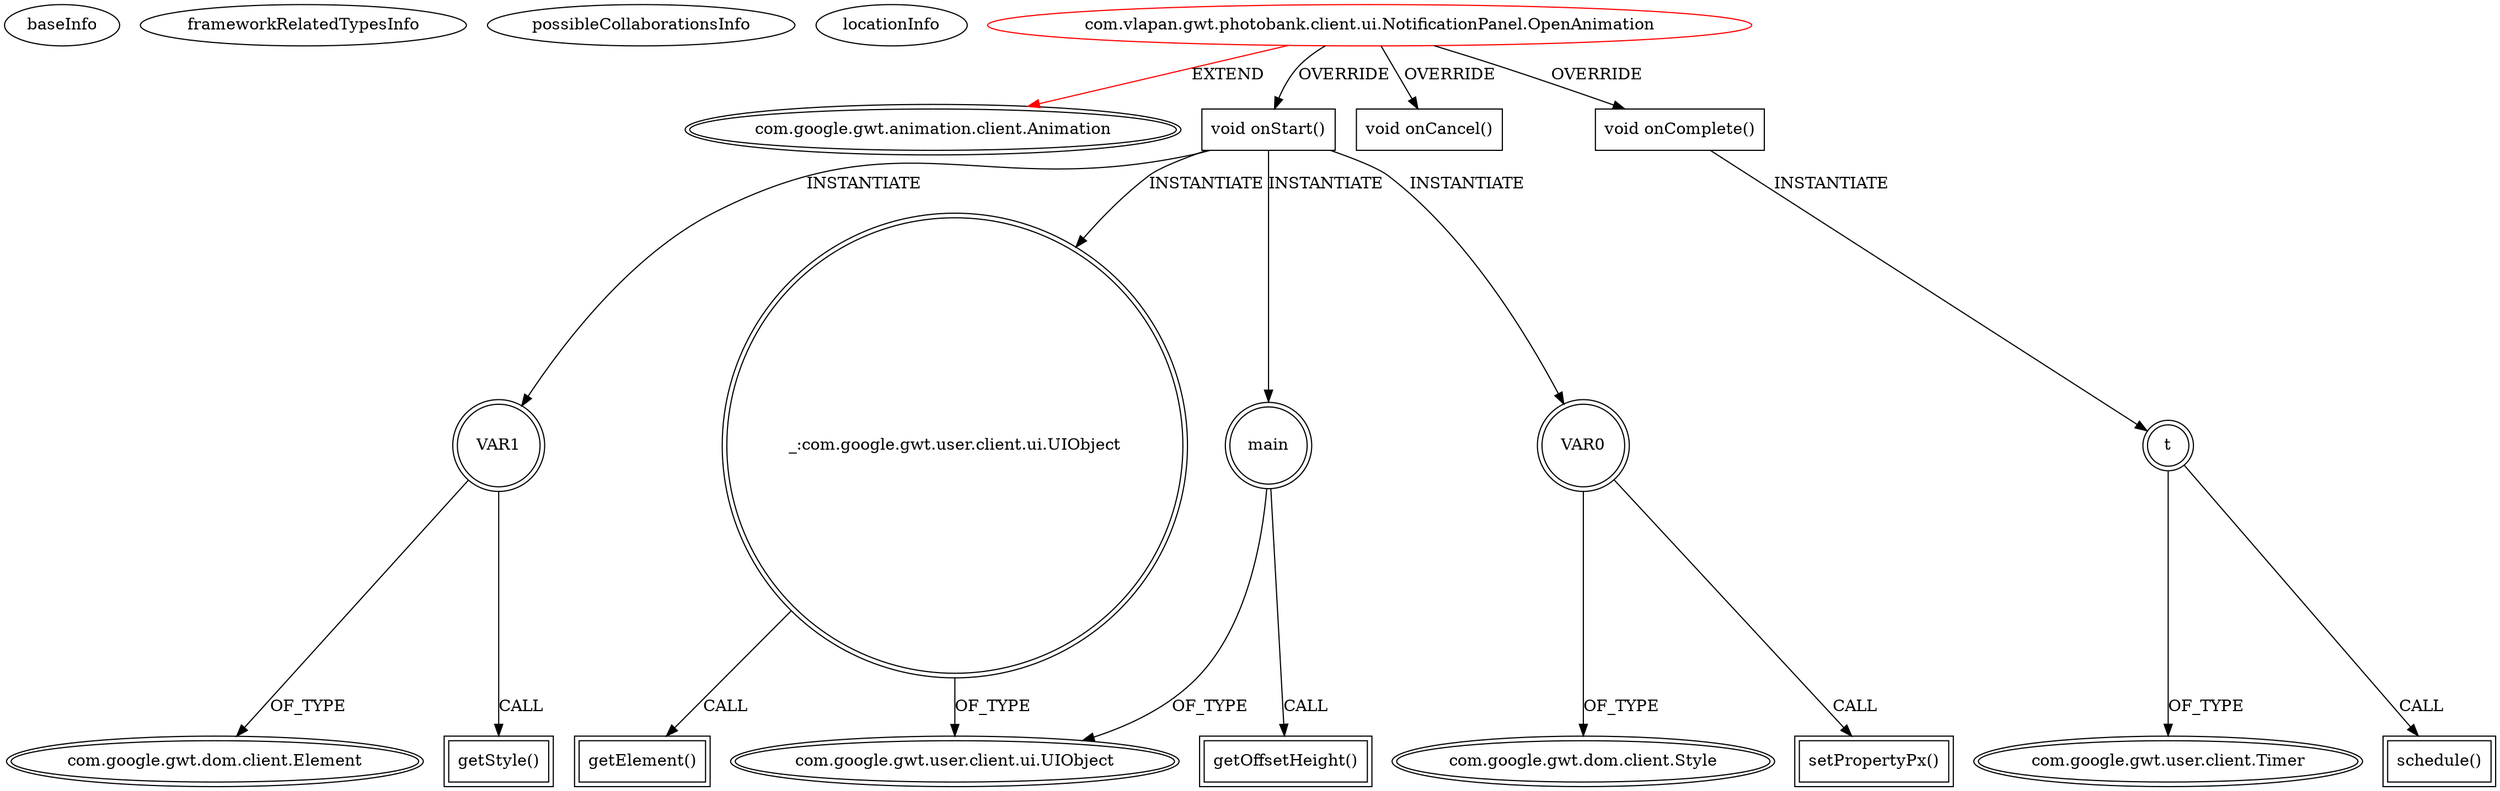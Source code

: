 digraph {
baseInfo[graphId=4615,category="extension_graph",isAnonymous=false,possibleRelation=false]
frameworkRelatedTypesInfo[0="com.google.gwt.animation.client.Animation"]
possibleCollaborationsInfo[]
locationInfo[projectName="vlapan-PhotoBank",filePath="/vlapan-PhotoBank/PhotoBank-master/src/com/vlapan/gwt/photobank/client/ui/NotificationPanel.java",contextSignature="OpenAnimation",graphId="4615"]
0[label="com.vlapan.gwt.photobank.client.ui.NotificationPanel.OpenAnimation",vertexType="ROOT_CLIENT_CLASS_DECLARATION",isFrameworkType=false,color=red]
1[label="com.google.gwt.animation.client.Animation",vertexType="FRAMEWORK_CLASS_TYPE",isFrameworkType=true,peripheries=2]
2[label="void onStart()",vertexType="OVERRIDING_METHOD_DECLARATION",isFrameworkType=false,shape=box]
3[label="VAR0",vertexType="VARIABLE_EXPRESION",isFrameworkType=true,peripheries=2,shape=circle]
5[label="com.google.gwt.dom.client.Style",vertexType="FRAMEWORK_CLASS_TYPE",isFrameworkType=true,peripheries=2]
4[label="setPropertyPx()",vertexType="INSIDE_CALL",isFrameworkType=true,peripheries=2,shape=box]
6[label="VAR1",vertexType="VARIABLE_EXPRESION",isFrameworkType=true,peripheries=2,shape=circle]
8[label="com.google.gwt.dom.client.Element",vertexType="FRAMEWORK_CLASS_TYPE",isFrameworkType=true,peripheries=2]
7[label="getStyle()",vertexType="INSIDE_CALL",isFrameworkType=true,peripheries=2,shape=box]
9[label="_:com.google.gwt.user.client.ui.UIObject",vertexType="VARIABLE_EXPRESION",isFrameworkType=true,peripheries=2,shape=circle]
11[label="com.google.gwt.user.client.ui.UIObject",vertexType="FRAMEWORK_CLASS_TYPE",isFrameworkType=true,peripheries=2]
10[label="getElement()",vertexType="INSIDE_CALL",isFrameworkType=true,peripheries=2,shape=box]
12[label="main",vertexType="VARIABLE_EXPRESION",isFrameworkType=true,peripheries=2,shape=circle]
13[label="getOffsetHeight()",vertexType="INSIDE_CALL",isFrameworkType=true,peripheries=2,shape=box]
15[label="void onCancel()",vertexType="OVERRIDING_METHOD_DECLARATION",isFrameworkType=false,shape=box]
16[label="void onComplete()",vertexType="OVERRIDING_METHOD_DECLARATION",isFrameworkType=false,shape=box]
17[label="t",vertexType="VARIABLE_EXPRESION",isFrameworkType=true,peripheries=2,shape=circle]
19[label="com.google.gwt.user.client.Timer",vertexType="FRAMEWORK_CLASS_TYPE",isFrameworkType=true,peripheries=2]
18[label="schedule()",vertexType="INSIDE_CALL",isFrameworkType=true,peripheries=2,shape=box]
0->1[label="EXTEND",color=red]
0->2[label="OVERRIDE"]
2->3[label="INSTANTIATE"]
3->5[label="OF_TYPE"]
3->4[label="CALL"]
2->6[label="INSTANTIATE"]
6->8[label="OF_TYPE"]
6->7[label="CALL"]
2->9[label="INSTANTIATE"]
9->11[label="OF_TYPE"]
9->10[label="CALL"]
2->12[label="INSTANTIATE"]
12->11[label="OF_TYPE"]
12->13[label="CALL"]
0->15[label="OVERRIDE"]
0->16[label="OVERRIDE"]
16->17[label="INSTANTIATE"]
17->19[label="OF_TYPE"]
17->18[label="CALL"]
}
